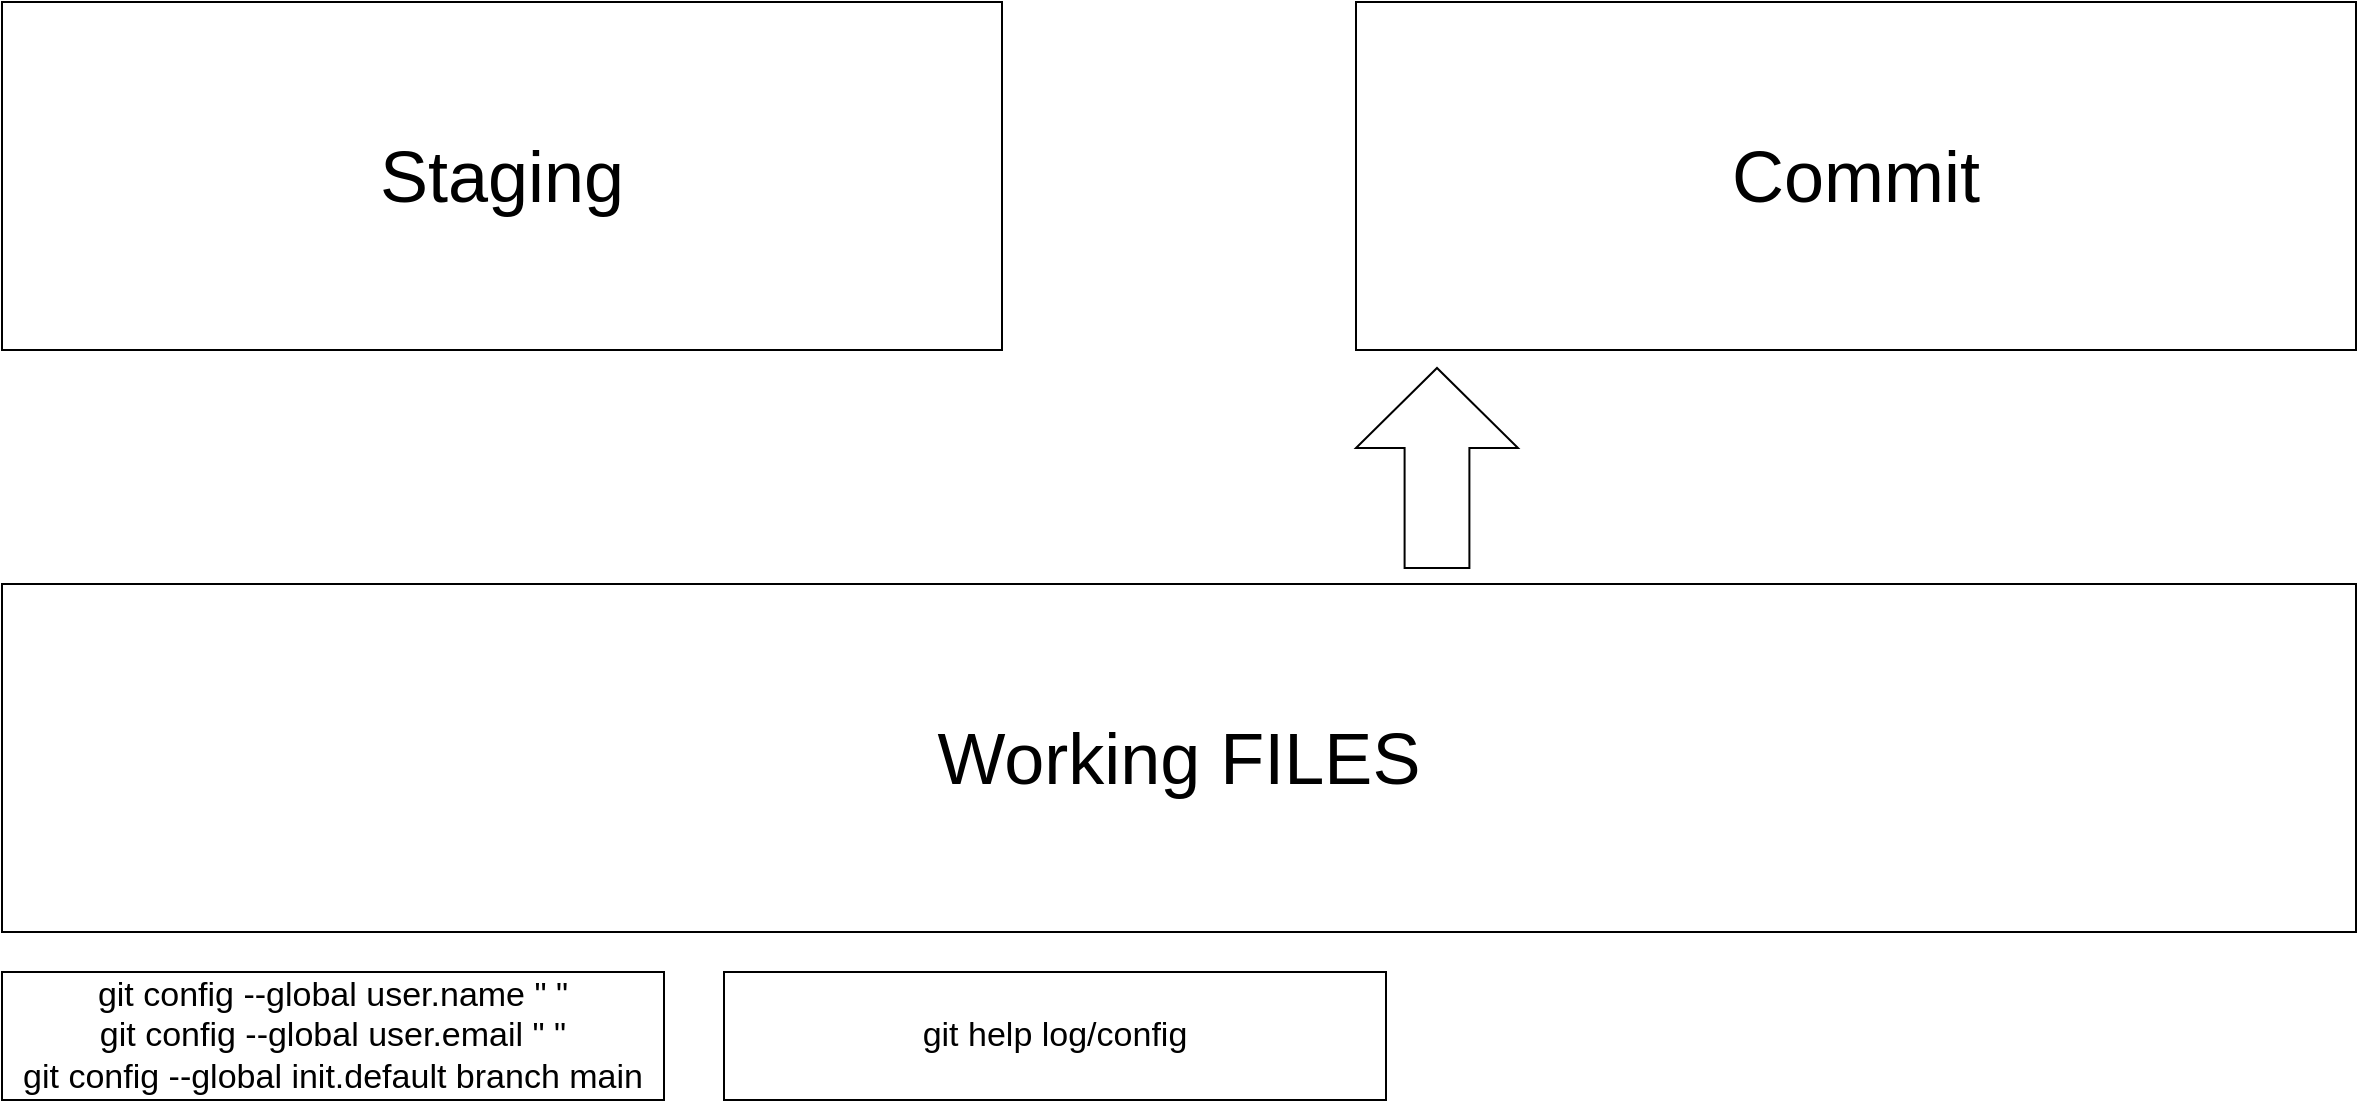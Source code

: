<mxfile version="27.1.4">
  <diagram name="第 1 页" id="GgkxnlQXzHrn6yfhAk_E">
    <mxGraphModel dx="1594" dy="652" grid="0" gridSize="10" guides="1" tooltips="1" connect="1" arrows="1" fold="1" page="1" pageScale="1" pageWidth="1920" pageHeight="1200" math="0" shadow="0">
      <root>
        <mxCell id="0" />
        <mxCell id="1" parent="0" />
        <mxCell id="Thgo0oSLKI5nVbTJPh4o-1" value="Working FILES" style="rounded=0;whiteSpace=wrap;html=1;fontSize=36;" vertex="1" parent="1">
          <mxGeometry x="321" y="735" width="1177" height="174" as="geometry" />
        </mxCell>
        <mxCell id="Thgo0oSLKI5nVbTJPh4o-5" value="git config --global user.name &quot; &quot;&lt;div&gt;git config --global user.email &quot; &quot;&lt;/div&gt;&lt;div&gt;git config --global init.default branch main&lt;/div&gt;" style="rounded=0;whiteSpace=wrap;html=1;fontSize=17;" vertex="1" parent="1">
          <mxGeometry x="321" y="929" width="331" height="64" as="geometry" />
        </mxCell>
        <mxCell id="Thgo0oSLKI5nVbTJPh4o-7" value="git help log/config" style="rounded=0;whiteSpace=wrap;html=1;fontSize=17;" vertex="1" parent="1">
          <mxGeometry x="682" y="929" width="331" height="64" as="geometry" />
        </mxCell>
        <mxCell id="Thgo0oSLKI5nVbTJPh4o-8" value="Staging" style="rounded=0;whiteSpace=wrap;html=1;fontSize=36;" vertex="1" parent="1">
          <mxGeometry x="321" y="444" width="500" height="174" as="geometry" />
        </mxCell>
        <mxCell id="Thgo0oSLKI5nVbTJPh4o-9" value="Commit" style="rounded=0;whiteSpace=wrap;html=1;fontSize=36;" vertex="1" parent="1">
          <mxGeometry x="998" y="444" width="500" height="174" as="geometry" />
        </mxCell>
        <mxCell id="Thgo0oSLKI5nVbTJPh4o-12" value="" style="html=1;shadow=0;dashed=0;align=center;verticalAlign=middle;shape=mxgraph.arrows2.arrow;dy=0.6;dx=40;direction=north;notch=0;" vertex="1" parent="1">
          <mxGeometry x="998" y="627" width="81" height="100" as="geometry" />
        </mxCell>
      </root>
    </mxGraphModel>
  </diagram>
</mxfile>
